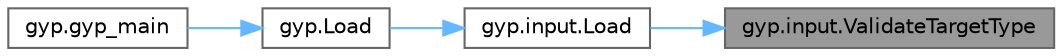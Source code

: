 digraph "gyp.input.ValidateTargetType"
{
 // LATEX_PDF_SIZE
  bgcolor="transparent";
  edge [fontname=Helvetica,fontsize=10,labelfontname=Helvetica,labelfontsize=10];
  node [fontname=Helvetica,fontsize=10,shape=box,height=0.2,width=0.4];
  rankdir="RL";
  Node1 [id="Node000001",label="gyp.input.ValidateTargetType",height=0.2,width=0.4,color="gray40", fillcolor="grey60", style="filled", fontcolor="black",tooltip=" "];
  Node1 -> Node2 [id="edge1_Node000001_Node000002",dir="back",color="steelblue1",style="solid",tooltip=" "];
  Node2 [id="Node000002",label="gyp.input.Load",height=0.2,width=0.4,color="grey40", fillcolor="white", style="filled",URL="$namespacegyp_1_1input.html#ad90e79d4281c183f60968ae564a1a8b7",tooltip=" "];
  Node2 -> Node3 [id="edge2_Node000002_Node000003",dir="back",color="steelblue1",style="solid",tooltip=" "];
  Node3 [id="Node000003",label="gyp.Load",height=0.2,width=0.4,color="grey40", fillcolor="white", style="filled",URL="$namespacegyp.html#a0bc64fed18f77300277d691e72844798",tooltip=" "];
  Node3 -> Node4 [id="edge3_Node000003_Node000004",dir="back",color="steelblue1",style="solid",tooltip=" "];
  Node4 [id="Node000004",label="gyp.gyp_main",height=0.2,width=0.4,color="grey40", fillcolor="white", style="filled",URL="$namespacegyp.html#ad232b957228659b1c62ea8bb0e317901",tooltip=" "];
}
